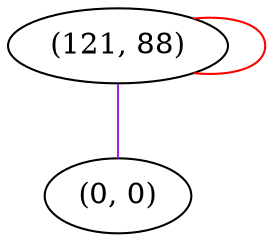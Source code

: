 graph "" {
"(121, 88)";
"(0, 0)";
"(121, 88)" -- "(121, 88)"  [color=red, key=0, weight=1];
"(121, 88)" -- "(0, 0)"  [color=purple, key=0, weight=4];
}
